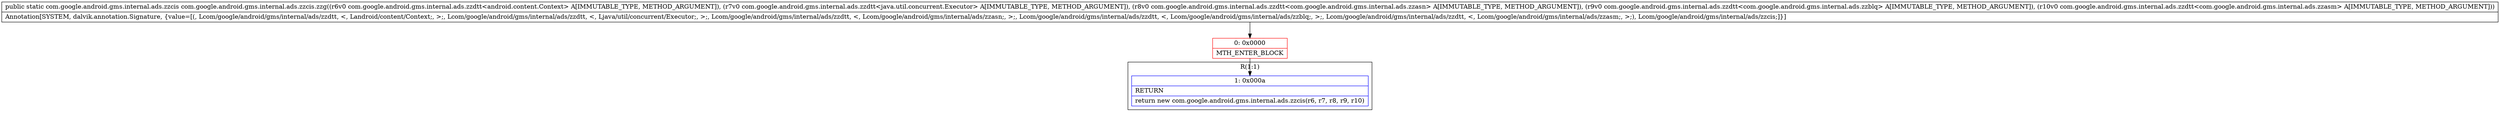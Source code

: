digraph "CFG forcom.google.android.gms.internal.ads.zzcis.zzg(Lcom\/google\/android\/gms\/internal\/ads\/zzdtt;Lcom\/google\/android\/gms\/internal\/ads\/zzdtt;Lcom\/google\/android\/gms\/internal\/ads\/zzdtt;Lcom\/google\/android\/gms\/internal\/ads\/zzdtt;Lcom\/google\/android\/gms\/internal\/ads\/zzdtt;)Lcom\/google\/android\/gms\/internal\/ads\/zzcis;" {
subgraph cluster_Region_646098702 {
label = "R(1:1)";
node [shape=record,color=blue];
Node_1 [shape=record,label="{1\:\ 0x000a|RETURN\l|return new com.google.android.gms.internal.ads.zzcis(r6, r7, r8, r9, r10)\l}"];
}
Node_0 [shape=record,color=red,label="{0\:\ 0x0000|MTH_ENTER_BLOCK\l}"];
MethodNode[shape=record,label="{public static com.google.android.gms.internal.ads.zzcis com.google.android.gms.internal.ads.zzcis.zzg((r6v0 com.google.android.gms.internal.ads.zzdtt\<android.content.Context\> A[IMMUTABLE_TYPE, METHOD_ARGUMENT]), (r7v0 com.google.android.gms.internal.ads.zzdtt\<java.util.concurrent.Executor\> A[IMMUTABLE_TYPE, METHOD_ARGUMENT]), (r8v0 com.google.android.gms.internal.ads.zzdtt\<com.google.android.gms.internal.ads.zzasn\> A[IMMUTABLE_TYPE, METHOD_ARGUMENT]), (r9v0 com.google.android.gms.internal.ads.zzdtt\<com.google.android.gms.internal.ads.zzblq\> A[IMMUTABLE_TYPE, METHOD_ARGUMENT]), (r10v0 com.google.android.gms.internal.ads.zzdtt\<com.google.android.gms.internal.ads.zzasm\> A[IMMUTABLE_TYPE, METHOD_ARGUMENT]))  | Annotation[SYSTEM, dalvik.annotation.Signature, \{value=[(, Lcom\/google\/android\/gms\/internal\/ads\/zzdtt, \<, Landroid\/content\/Context;, \>;, Lcom\/google\/android\/gms\/internal\/ads\/zzdtt, \<, Ljava\/util\/concurrent\/Executor;, \>;, Lcom\/google\/android\/gms\/internal\/ads\/zzdtt, \<, Lcom\/google\/android\/gms\/internal\/ads\/zzasn;, \>;, Lcom\/google\/android\/gms\/internal\/ads\/zzdtt, \<, Lcom\/google\/android\/gms\/internal\/ads\/zzblq;, \>;, Lcom\/google\/android\/gms\/internal\/ads\/zzdtt, \<, Lcom\/google\/android\/gms\/internal\/ads\/zzasm;, \>;), Lcom\/google\/android\/gms\/internal\/ads\/zzcis;]\}]\l}"];
MethodNode -> Node_0;
Node_0 -> Node_1;
}

